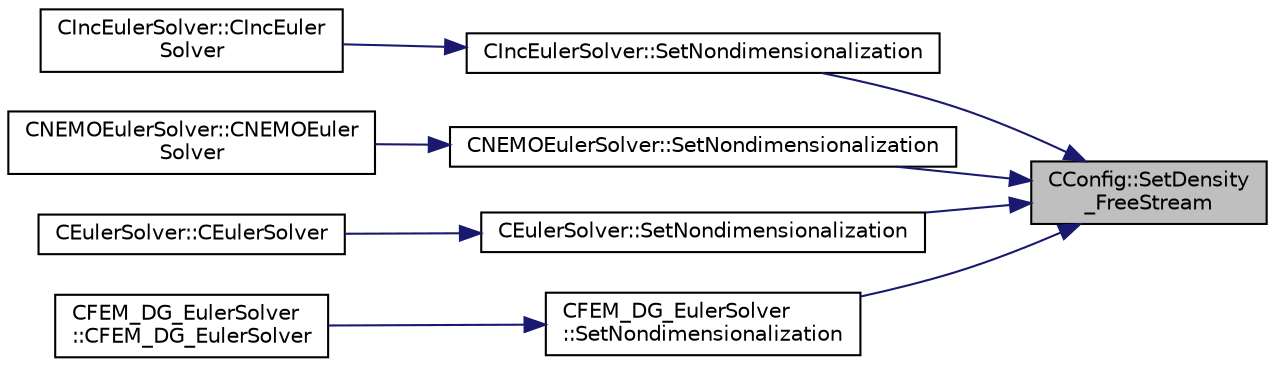 digraph "CConfig::SetDensity_FreeStream"
{
 // LATEX_PDF_SIZE
  edge [fontname="Helvetica",fontsize="10",labelfontname="Helvetica",labelfontsize="10"];
  node [fontname="Helvetica",fontsize="10",shape=record];
  rankdir="RL";
  Node1 [label="CConfig::SetDensity\l_FreeStream",height=0.2,width=0.4,color="black", fillcolor="grey75", style="filled", fontcolor="black",tooltip="Set the freestream density."];
  Node1 -> Node2 [dir="back",color="midnightblue",fontsize="10",style="solid",fontname="Helvetica"];
  Node2 [label="CIncEulerSolver::SetNondimensionalization",height=0.2,width=0.4,color="black", fillcolor="white", style="filled",URL="$classCIncEulerSolver.html#a2cffaa24417cb3803d36d38b3874d6d0",tooltip="Set the solver nondimensionalization."];
  Node2 -> Node3 [dir="back",color="midnightblue",fontsize="10",style="solid",fontname="Helvetica"];
  Node3 [label="CIncEulerSolver::CIncEuler\lSolver",height=0.2,width=0.4,color="black", fillcolor="white", style="filled",URL="$classCIncEulerSolver.html#a2a0c72c1d1d79e45c69da03e01f6281a",tooltip="Constructor of the class."];
  Node1 -> Node4 [dir="back",color="midnightblue",fontsize="10",style="solid",fontname="Helvetica"];
  Node4 [label="CNEMOEulerSolver::SetNondimensionalization",height=0.2,width=0.4,color="black", fillcolor="white", style="filled",URL="$classCNEMOEulerSolver.html#ad23673d38da9e895e4802b6d4d000c1b",tooltip="Set the fluid solver nondimensionalization."];
  Node4 -> Node5 [dir="back",color="midnightblue",fontsize="10",style="solid",fontname="Helvetica"];
  Node5 [label="CNEMOEulerSolver::CNEMOEuler\lSolver",height=0.2,width=0.4,color="black", fillcolor="white", style="filled",URL="$classCNEMOEulerSolver.html#a192d56e184ee19ad0b0dd3282b74f1e6",tooltip="Contructor of the class."];
  Node1 -> Node6 [dir="back",color="midnightblue",fontsize="10",style="solid",fontname="Helvetica"];
  Node6 [label="CEulerSolver::SetNondimensionalization",height=0.2,width=0.4,color="black", fillcolor="white", style="filled",URL="$classCEulerSolver.html#a1c633d6e77fefb2e76308e2ba0af0c2c",tooltip="Set the solver nondimensionalization."];
  Node6 -> Node7 [dir="back",color="midnightblue",fontsize="10",style="solid",fontname="Helvetica"];
  Node7 [label="CEulerSolver::CEulerSolver",height=0.2,width=0.4,color="black", fillcolor="white", style="filled",URL="$classCEulerSolver.html#acb987947b2e76a9900605cb5fee72460",tooltip="Main constructor of this class."];
  Node1 -> Node8 [dir="back",color="midnightblue",fontsize="10",style="solid",fontname="Helvetica"];
  Node8 [label="CFEM_DG_EulerSolver\l::SetNondimensionalization",height=0.2,width=0.4,color="black", fillcolor="white", style="filled",URL="$classCFEM__DG__EulerSolver.html#a31316dc2fe564329d9bb372961b10a3a",tooltip="Set the fluid solver nondimensionalization."];
  Node8 -> Node9 [dir="back",color="midnightblue",fontsize="10",style="solid",fontname="Helvetica"];
  Node9 [label="CFEM_DG_EulerSolver\l::CFEM_DG_EulerSolver",height=0.2,width=0.4,color="black", fillcolor="white", style="filled",URL="$classCFEM__DG__EulerSolver.html#a70d30ef9e7cd7620d54ec73f4b1ed28c",tooltip=" "];
}
